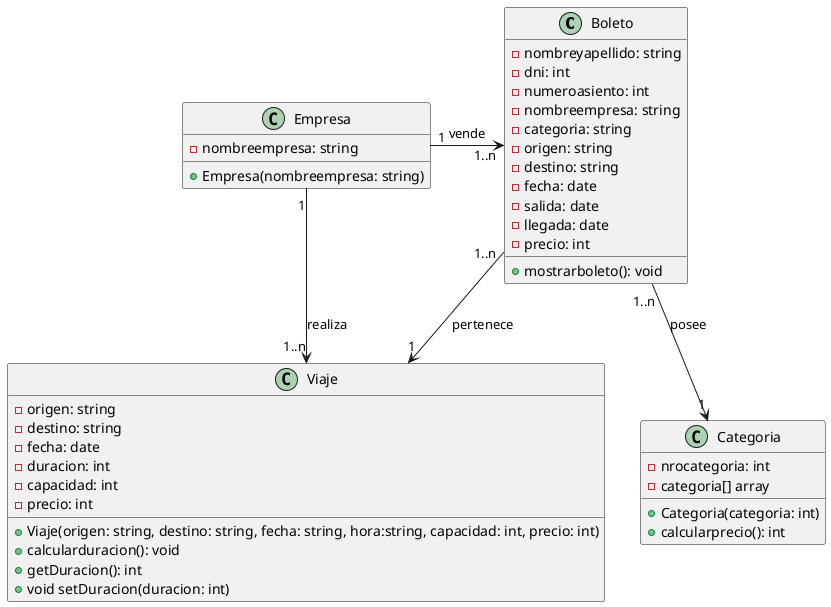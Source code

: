 @startuml Grupal2
class Boleto {
    - nombreyapellido: string
    - dni: int
    - numeroasiento: int
    - nombreempresa: string
    - categoria: string
    - origen: string
    - destino: string
    - fecha: date
    - salida: date
    - llegada: date
    - precio: int

    + mostrarboleto(): void
}

class Viaje {
    - origen: string
    - destino: string
    - fecha: date
    - duracion: int
    - capacidad: int
    - precio: int

    + Viaje(origen: string, destino: string, fecha: string, hora:string, capacidad: int, precio: int)
    + calcularduracion(): void
    + getDuracion(): int
    + void setDuracion(duracion: int)
}

class Empresa {
    - nombreempresa: string

    + Empresa(nombreempresa: string)
}

class Categoria {
    - nrocategoria: int
    - categoria[] array

    + Categoria(categoria: int)
    + calcularprecio(): int
}

Empresa "1" -> "1..n" Boleto: "vende"
Empresa "1" --> "1..n" Viaje: "realiza"
Boleto "1..n" -> "1" Viaje: "pertenece"
Boleto "1..n" --> "1" Categoria: "posee"

@enduml